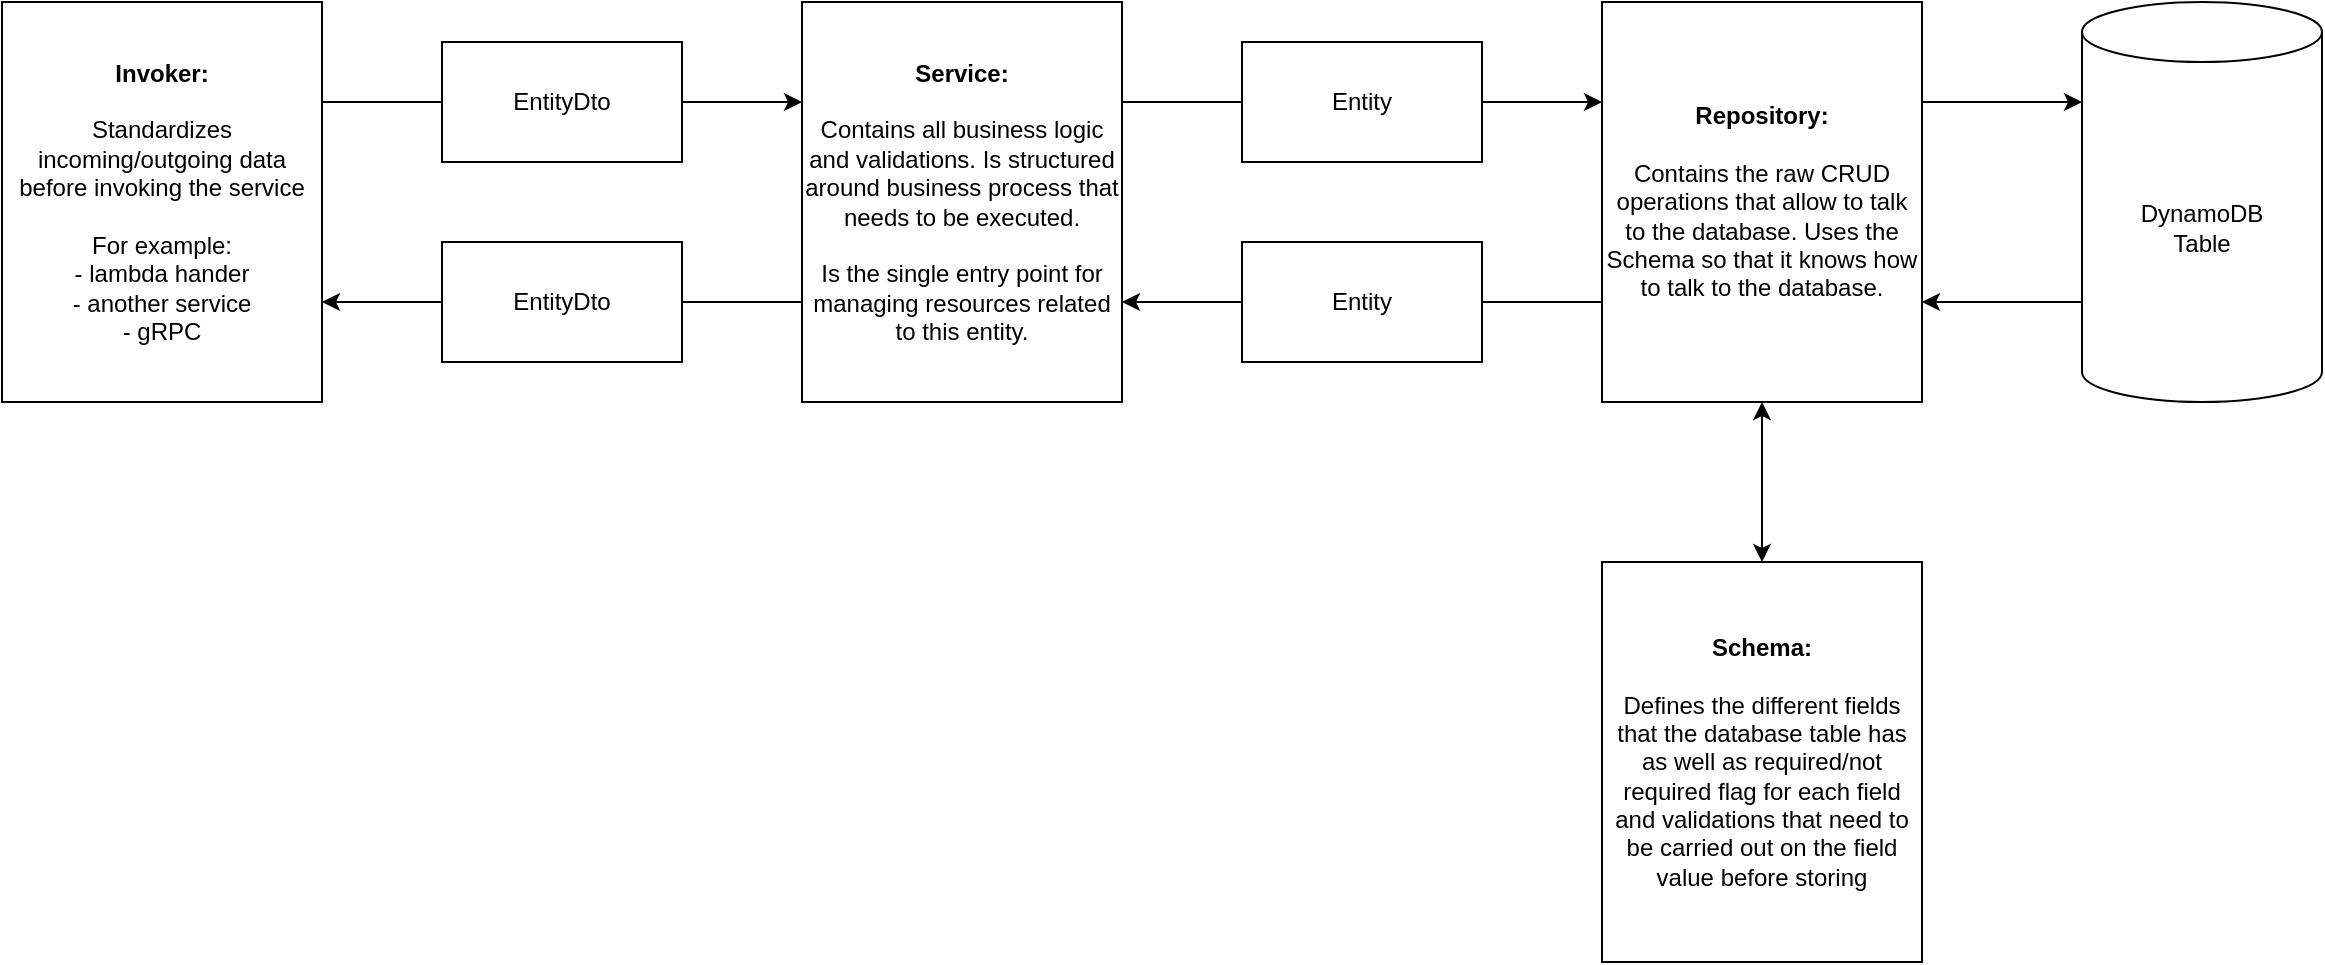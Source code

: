 <mxfile version="20.3.0" type="device"><diagram id="W8NYIo6l5sir5ZGjcseQ" name="Page-1"><mxGraphModel dx="2272" dy="857" grid="1" gridSize="10" guides="1" tooltips="1" connect="1" arrows="1" fold="1" page="1" pageScale="1" pageWidth="850" pageHeight="1100" math="0" shadow="0"><root><mxCell id="0"/><mxCell id="1" parent="0"/><mxCell id="yaPlPpyqhlCGEBLU3QE9-1" value="&lt;b&gt;Invoker:&lt;/b&gt;&lt;br&gt;&lt;br&gt;Standardizes incoming/outgoing data before invoking the service&lt;br&gt;&lt;br&gt;For example:&lt;br&gt;- lambda hander&lt;br&gt;- another service&lt;br&gt;- gRPC" style="rounded=0;whiteSpace=wrap;html=1;" vertex="1" parent="1"><mxGeometry x="-160" y="200" width="160" height="200" as="geometry"/></mxCell><mxCell id="yaPlPpyqhlCGEBLU3QE9-2" value="&lt;b&gt;Service:&lt;/b&gt;&lt;br&gt;&lt;br&gt;Contains all business logic and validations. Is structured around business process that needs to be executed.&lt;br&gt;&lt;br&gt;Is the single entry point for managing resources related to this entity." style="rounded=0;whiteSpace=wrap;html=1;" vertex="1" parent="1"><mxGeometry x="240" y="200" width="160" height="200" as="geometry"/></mxCell><mxCell id="yaPlPpyqhlCGEBLU3QE9-4" value="DynamoDB&lt;br&gt;Table" style="shape=cylinder3;whiteSpace=wrap;html=1;boundedLbl=1;backgroundOutline=1;size=15;" vertex="1" parent="1"><mxGeometry x="880" y="200" width="120" height="200" as="geometry"/></mxCell><mxCell id="yaPlPpyqhlCGEBLU3QE9-8" value="" style="endArrow=classic;html=1;rounded=0;exitX=1;exitY=0.5;exitDx=0;exitDy=0;entryX=0;entryY=0.25;entryDx=0;entryDy=0;startArrow=none;" edge="1" parent="1" source="yaPlPpyqhlCGEBLU3QE9-6" target="yaPlPpyqhlCGEBLU3QE9-2"><mxGeometry width="50" height="50" relative="1" as="geometry"><mxPoint x="400" y="360" as="sourcePoint"/><mxPoint x="450" y="310" as="targetPoint"/></mxGeometry></mxCell><mxCell id="yaPlPpyqhlCGEBLU3QE9-10" value="&lt;b&gt;Schema:&lt;/b&gt;&lt;br&gt;&lt;br&gt;Defines the different fields that the database table has as well as required/not required flag for each field and validations that need to be carried out on the field value before storing" style="rounded=0;whiteSpace=wrap;html=1;" vertex="1" parent="1"><mxGeometry x="640" y="480" width="160" height="200" as="geometry"/></mxCell><mxCell id="yaPlPpyqhlCGEBLU3QE9-11" value="&lt;b&gt;Repository:&lt;/b&gt;&lt;br&gt;&lt;br&gt;Contains the raw CRUD operations that allow to talk to the database. Uses the Schema so that it knows how to talk to the database." style="rounded=0;whiteSpace=wrap;html=1;" vertex="1" parent="1"><mxGeometry x="640" y="200" width="160" height="200" as="geometry"/></mxCell><mxCell id="yaPlPpyqhlCGEBLU3QE9-14" value="" style="endArrow=classic;html=1;rounded=0;exitX=0.5;exitY=1;exitDx=0;exitDy=0;startArrow=classic;startFill=1;" edge="1" parent="1" source="yaPlPpyqhlCGEBLU3QE9-11" target="yaPlPpyqhlCGEBLU3QE9-10"><mxGeometry width="50" height="50" relative="1" as="geometry"><mxPoint x="450" y="260" as="sourcePoint"/><mxPoint x="530" y="260" as="targetPoint"/></mxGeometry></mxCell><mxCell id="yaPlPpyqhlCGEBLU3QE9-6" value="EntityDto" style="rounded=0;whiteSpace=wrap;html=1;" vertex="1" parent="1"><mxGeometry x="60" y="220" width="120" height="60" as="geometry"/></mxCell><mxCell id="yaPlPpyqhlCGEBLU3QE9-16" value="" style="endArrow=none;html=1;rounded=0;exitX=1;exitY=0.25;exitDx=0;exitDy=0;entryX=0;entryY=0.5;entryDx=0;entryDy=0;" edge="1" parent="1" source="yaPlPpyqhlCGEBLU3QE9-1" target="yaPlPpyqhlCGEBLU3QE9-6"><mxGeometry width="50" height="50" relative="1" as="geometry"><mxPoint y="250" as="sourcePoint"/><mxPoint x="240" y="250" as="targetPoint"/></mxGeometry></mxCell><mxCell id="yaPlPpyqhlCGEBLU3QE9-17" value="EntityDto" style="rounded=0;whiteSpace=wrap;html=1;" vertex="1" parent="1"><mxGeometry x="60" y="320" width="120" height="60" as="geometry"/></mxCell><mxCell id="yaPlPpyqhlCGEBLU3QE9-18" value="" style="endArrow=none;html=1;rounded=0;exitX=1;exitY=0.75;exitDx=0;exitDy=0;entryX=0;entryY=0.5;entryDx=0;entryDy=0;startArrow=classic;startFill=1;" edge="1" parent="1" source="yaPlPpyqhlCGEBLU3QE9-1" target="yaPlPpyqhlCGEBLU3QE9-17"><mxGeometry width="50" height="50" relative="1" as="geometry"><mxPoint x="10" y="260" as="sourcePoint"/><mxPoint x="70" y="260" as="targetPoint"/></mxGeometry></mxCell><mxCell id="yaPlPpyqhlCGEBLU3QE9-19" value="" style="endArrow=none;html=1;rounded=0;exitX=1;exitY=0.5;exitDx=0;exitDy=0;entryX=0;entryY=0.75;entryDx=0;entryDy=0;startArrow=none;endFill=0;" edge="1" parent="1" source="yaPlPpyqhlCGEBLU3QE9-17" target="yaPlPpyqhlCGEBLU3QE9-2"><mxGeometry width="50" height="50" relative="1" as="geometry"><mxPoint x="190" y="260" as="sourcePoint"/><mxPoint x="250" y="260" as="targetPoint"/></mxGeometry></mxCell><mxCell id="yaPlPpyqhlCGEBLU3QE9-20" value="" style="endArrow=classic;html=1;rounded=0;exitX=1;exitY=0.5;exitDx=0;exitDy=0;startArrow=none;entryX=0;entryY=0.25;entryDx=0;entryDy=0;" edge="1" parent="1" source="yaPlPpyqhlCGEBLU3QE9-21" target="yaPlPpyqhlCGEBLU3QE9-11"><mxGeometry width="50" height="50" relative="1" as="geometry"><mxPoint x="800" y="360" as="sourcePoint"/><mxPoint x="610" y="290" as="targetPoint"/></mxGeometry></mxCell><mxCell id="yaPlPpyqhlCGEBLU3QE9-21" value="Entity" style="rounded=0;whiteSpace=wrap;html=1;" vertex="1" parent="1"><mxGeometry x="460" y="220" width="120" height="60" as="geometry"/></mxCell><mxCell id="yaPlPpyqhlCGEBLU3QE9-22" value="" style="endArrow=none;html=1;rounded=0;entryX=0;entryY=0.5;entryDx=0;entryDy=0;exitX=1;exitY=0.25;exitDx=0;exitDy=0;" edge="1" parent="1" target="yaPlPpyqhlCGEBLU3QE9-21" source="yaPlPpyqhlCGEBLU3QE9-2"><mxGeometry width="50" height="50" relative="1" as="geometry"><mxPoint x="420" y="280" as="sourcePoint"/><mxPoint x="640" y="250" as="targetPoint"/></mxGeometry></mxCell><mxCell id="yaPlPpyqhlCGEBLU3QE9-23" value="Entity" style="rounded=0;whiteSpace=wrap;html=1;" vertex="1" parent="1"><mxGeometry x="460" y="320" width="120" height="60" as="geometry"/></mxCell><mxCell id="yaPlPpyqhlCGEBLU3QE9-24" value="" style="endArrow=none;html=1;rounded=0;exitX=1;exitY=0.75;exitDx=0;exitDy=0;entryX=0;entryY=0.5;entryDx=0;entryDy=0;startArrow=classic;startFill=1;" edge="1" parent="1" target="yaPlPpyqhlCGEBLU3QE9-23" source="yaPlPpyqhlCGEBLU3QE9-2"><mxGeometry width="50" height="50" relative="1" as="geometry"><mxPoint x="400" y="340" as="sourcePoint"/><mxPoint x="470" y="250" as="targetPoint"/></mxGeometry></mxCell><mxCell id="yaPlPpyqhlCGEBLU3QE9-25" value="" style="endArrow=none;html=1;rounded=0;exitX=1;exitY=0.5;exitDx=0;exitDy=0;startArrow=none;endFill=0;entryX=0;entryY=0.75;entryDx=0;entryDy=0;" edge="1" parent="1" source="yaPlPpyqhlCGEBLU3QE9-23" target="yaPlPpyqhlCGEBLU3QE9-11"><mxGeometry width="50" height="50" relative="1" as="geometry"><mxPoint x="590" y="250" as="sourcePoint"/><mxPoint x="600" y="430" as="targetPoint"/></mxGeometry></mxCell><mxCell id="yaPlPpyqhlCGEBLU3QE9-26" value="" style="endArrow=classic;html=1;rounded=0;exitX=1;exitY=0.25;exitDx=0;exitDy=0;startArrow=none;entryX=0;entryY=0;entryDx=0;entryDy=50;entryPerimeter=0;" edge="1" parent="1" source="yaPlPpyqhlCGEBLU3QE9-11" target="yaPlPpyqhlCGEBLU3QE9-4"><mxGeometry width="50" height="50" relative="1" as="geometry"><mxPoint x="590" y="260" as="sourcePoint"/><mxPoint x="650" y="260" as="targetPoint"/></mxGeometry></mxCell><mxCell id="yaPlPpyqhlCGEBLU3QE9-27" value="" style="endArrow=none;html=1;rounded=0;exitX=1;exitY=0.75;exitDx=0;exitDy=0;entryX=0;entryY=0.75;entryDx=0;entryDy=0;startArrow=classic;startFill=1;entryPerimeter=0;" edge="1" parent="1" source="yaPlPpyqhlCGEBLU3QE9-11" target="yaPlPpyqhlCGEBLU3QE9-4"><mxGeometry width="50" height="50" relative="1" as="geometry"><mxPoint x="410" y="360" as="sourcePoint"/><mxPoint x="470" y="360" as="targetPoint"/></mxGeometry></mxCell></root></mxGraphModel></diagram></mxfile>